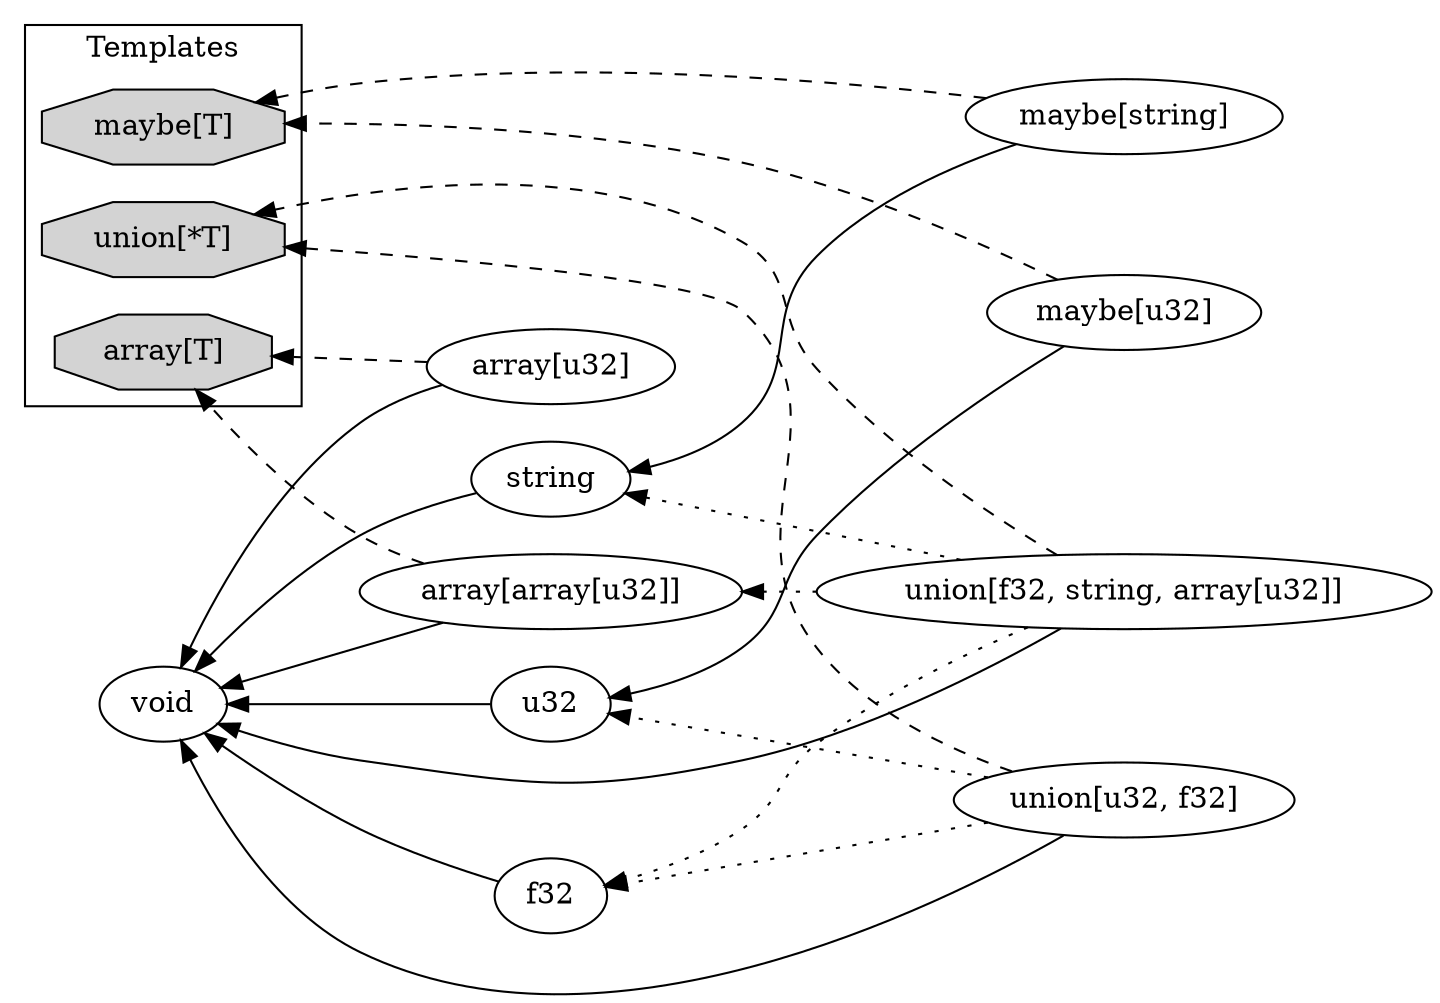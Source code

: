 digraph {
#    layout="fdp";
    rankdir="RL";

    subgraph cluster_0 {
        rank="same";
        label="Templates";
        array [label="array[T]", shape="octagon", style="filled"];
        maybe [label="maybe[T]", shape="octagon", style="filled"];
        union [label="union[*T]", shape="octagon", style="filled"];
    }


    u32, f32 -> void;

    string [label="string"];
    string -> void;

    array0 [label="array[u32]"];
    array0 -> array [style="dashed"];
    array0 -> void;

    array1 [label="array[array[u32]]"];
    array1 -> array [style="dashed"];
    array1 -> void;

    maybe0 [label="maybe[u32]"];
    maybe0 -> maybe [style="dashed"];
    maybe0 -> u32;
    
    maybe1 [label="maybe[string]"];
    maybe1 -> maybe [style="dashed"];
    maybe1 -> string;

    union0 [label="union[f32, string, array[u32]]"];
    union0 -> union [style="dashed"];
    union0 -> f32, string, array1 [style="dotted"];
    union0 -> void;

    union1 [label="union[u32, f32]"];
    union1 -> union [style="dashed"];
    union1 -> u32, f32 [style="dotted"];
    union1 -> void;

}